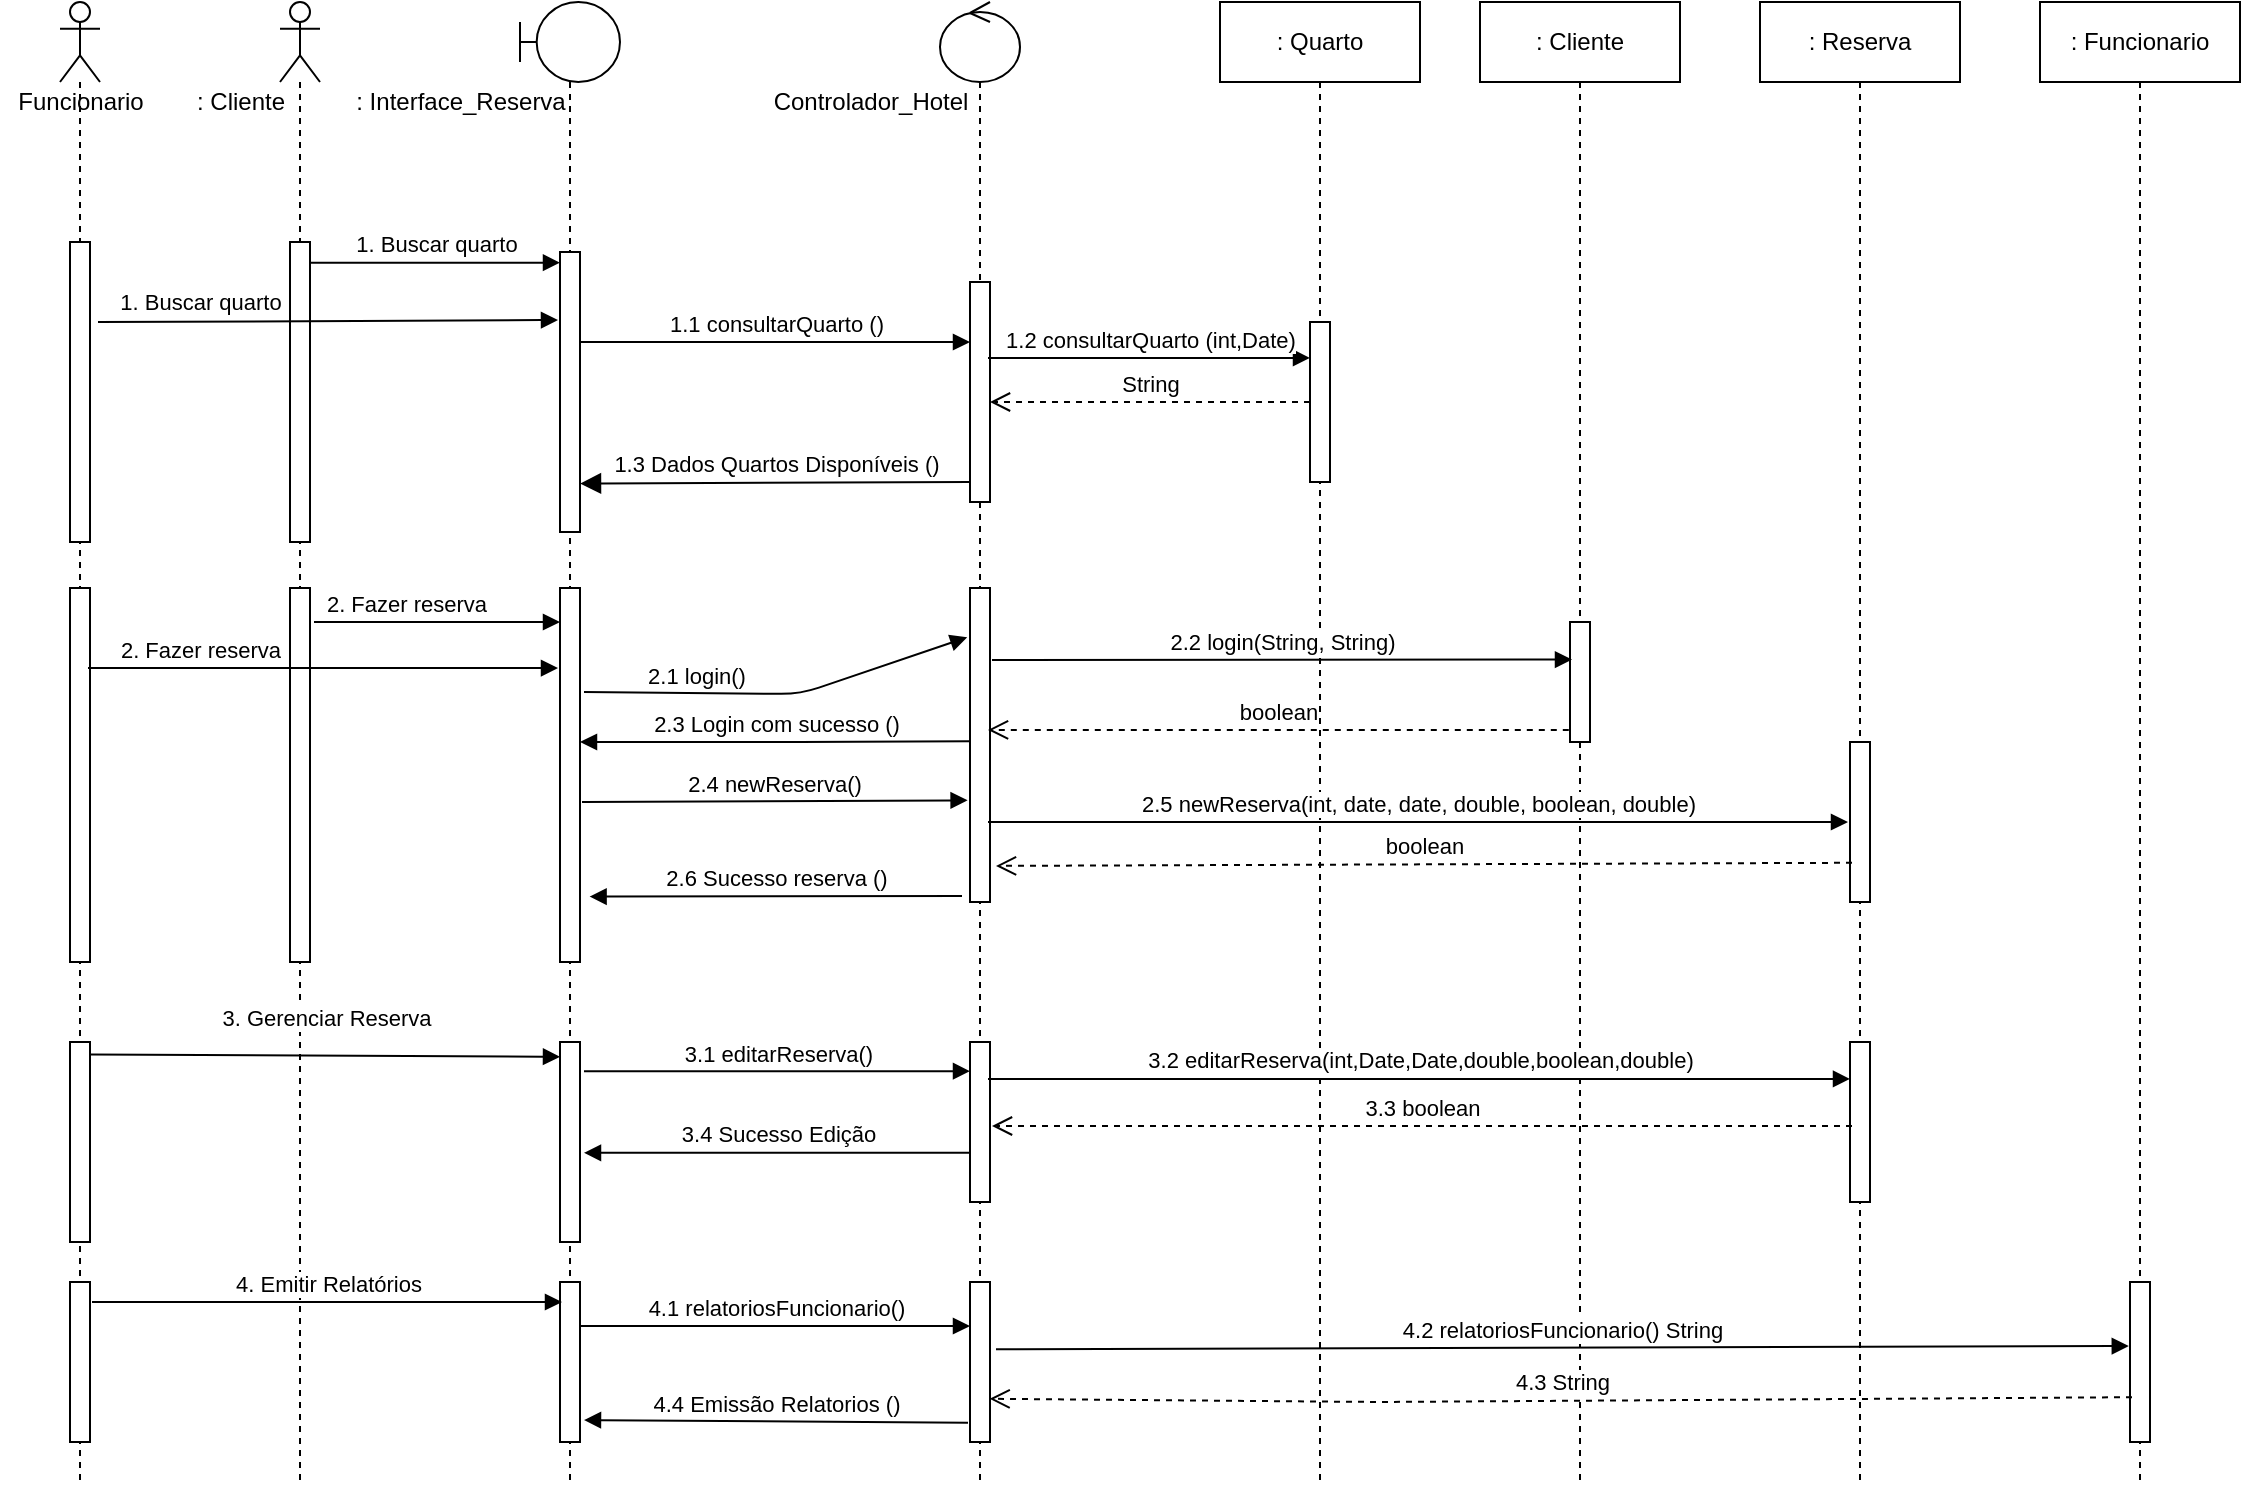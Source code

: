 <mxfile version="13.9.9" type="github">
  <diagram name="Page-1" id="e7e014a7-5840-1c2e-5031-d8a46d1fe8dd">
    <mxGraphModel dx="1038" dy="575" grid="1" gridSize="10" guides="1" tooltips="1" connect="1" arrows="1" fold="1" page="1" pageScale="1" pageWidth="1169" pageHeight="826" background="#ffffff" math="0" shadow="0">
      <root>
        <mxCell id="0" />
        <mxCell id="1" parent="0" />
        <mxCell id="WNVrMkYCtj4Nlr6T03H6-57" value="" style="shape=umlLifeline;participant=umlActor;perimeter=lifelinePerimeter;whiteSpace=wrap;html=1;container=1;collapsible=0;recursiveResize=0;verticalAlign=top;spacingTop=36;outlineConnect=0;" vertex="1" parent="1">
          <mxGeometry x="160" y="80" width="20" height="740" as="geometry" />
        </mxCell>
        <mxCell id="WNVrMkYCtj4Nlr6T03H6-75" value="" style="html=1;points=[];perimeter=orthogonalPerimeter;" vertex="1" parent="WNVrMkYCtj4Nlr6T03H6-57">
          <mxGeometry x="5" y="120" width="10" height="150" as="geometry" />
        </mxCell>
        <mxCell id="WNVrMkYCtj4Nlr6T03H6-86" value="" style="html=1;points=[];perimeter=orthogonalPerimeter;" vertex="1" parent="WNVrMkYCtj4Nlr6T03H6-57">
          <mxGeometry x="5" y="293" width="10" height="187" as="geometry" />
        </mxCell>
        <mxCell id="WNVrMkYCtj4Nlr6T03H6-60" value=": Cliente" style="text;html=1;align=center;verticalAlign=middle;resizable=0;points=[];autosize=1;" vertex="1" parent="1">
          <mxGeometry x="110" y="120" width="60" height="20" as="geometry" />
        </mxCell>
        <mxCell id="WNVrMkYCtj4Nlr6T03H6-63" value="" style="shape=umlLifeline;participant=umlBoundary;perimeter=lifelinePerimeter;whiteSpace=wrap;html=1;container=1;collapsible=0;recursiveResize=0;verticalAlign=top;spacingTop=36;outlineConnect=0;" vertex="1" parent="1">
          <mxGeometry x="280" y="80" width="50" height="740" as="geometry" />
        </mxCell>
        <mxCell id="WNVrMkYCtj4Nlr6T03H6-76" value="" style="html=1;points=[];perimeter=orthogonalPerimeter;" vertex="1" parent="WNVrMkYCtj4Nlr6T03H6-63">
          <mxGeometry x="20" y="125" width="10" height="140" as="geometry" />
        </mxCell>
        <mxCell id="WNVrMkYCtj4Nlr6T03H6-88" value="" style="html=1;points=[];perimeter=orthogonalPerimeter;" vertex="1" parent="WNVrMkYCtj4Nlr6T03H6-63">
          <mxGeometry x="20" y="293" width="10" height="187" as="geometry" />
        </mxCell>
        <mxCell id="WNVrMkYCtj4Nlr6T03H6-109" value="" style="html=1;points=[];perimeter=orthogonalPerimeter;" vertex="1" parent="WNVrMkYCtj4Nlr6T03H6-63">
          <mxGeometry x="20" y="520" width="10" height="100" as="geometry" />
        </mxCell>
        <mxCell id="WNVrMkYCtj4Nlr6T03H6-123" value="" style="html=1;points=[];perimeter=orthogonalPerimeter;" vertex="1" parent="WNVrMkYCtj4Nlr6T03H6-63">
          <mxGeometry x="20" y="640" width="10" height="80" as="geometry" />
        </mxCell>
        <mxCell id="WNVrMkYCtj4Nlr6T03H6-65" value=": Interface_Reserva" style="text;html=1;align=center;verticalAlign=middle;resizable=0;points=[];autosize=1;" vertex="1" parent="1">
          <mxGeometry x="190" y="120" width="120" height="20" as="geometry" />
        </mxCell>
        <mxCell id="WNVrMkYCtj4Nlr6T03H6-66" value="" style="shape=umlLifeline;participant=umlControl;perimeter=lifelinePerimeter;whiteSpace=wrap;html=1;container=1;collapsible=0;recursiveResize=0;verticalAlign=top;spacingTop=36;outlineConnect=0;" vertex="1" parent="1">
          <mxGeometry x="490" y="80" width="40" height="740" as="geometry" />
        </mxCell>
        <mxCell id="WNVrMkYCtj4Nlr6T03H6-77" value="" style="html=1;points=[];perimeter=orthogonalPerimeter;" vertex="1" parent="WNVrMkYCtj4Nlr6T03H6-66">
          <mxGeometry x="15" y="140" width="10" height="110" as="geometry" />
        </mxCell>
        <mxCell id="WNVrMkYCtj4Nlr6T03H6-90" value="" style="html=1;points=[];perimeter=orthogonalPerimeter;" vertex="1" parent="WNVrMkYCtj4Nlr6T03H6-66">
          <mxGeometry x="15" y="293" width="10" height="157" as="geometry" />
        </mxCell>
        <mxCell id="WNVrMkYCtj4Nlr6T03H6-111" value="" style="html=1;points=[];perimeter=orthogonalPerimeter;" vertex="1" parent="WNVrMkYCtj4Nlr6T03H6-66">
          <mxGeometry x="15" y="520" width="10" height="80" as="geometry" />
        </mxCell>
        <mxCell id="WNVrMkYCtj4Nlr6T03H6-128" value="" style="html=1;points=[];perimeter=orthogonalPerimeter;" vertex="1" parent="WNVrMkYCtj4Nlr6T03H6-66">
          <mxGeometry x="15" y="640" width="10" height="80" as="geometry" />
        </mxCell>
        <mxCell id="WNVrMkYCtj4Nlr6T03H6-67" value="&lt;div&gt;Controlador_Hotel&lt;/div&gt;" style="text;html=1;align=center;verticalAlign=middle;resizable=0;points=[];autosize=1;" vertex="1" parent="1">
          <mxGeometry x="400" y="120" width="110" height="20" as="geometry" />
        </mxCell>
        <mxCell id="WNVrMkYCtj4Nlr6T03H6-68" value=": Reserva" style="shape=umlLifeline;perimeter=lifelinePerimeter;whiteSpace=wrap;html=1;container=1;collapsible=0;recursiveResize=0;outlineConnect=0;" vertex="1" parent="1">
          <mxGeometry x="900" y="80" width="100" height="740" as="geometry" />
        </mxCell>
        <mxCell id="WNVrMkYCtj4Nlr6T03H6-116" value="" style="html=1;points=[];perimeter=orthogonalPerimeter;" vertex="1" parent="WNVrMkYCtj4Nlr6T03H6-68">
          <mxGeometry x="45" y="520" width="10" height="80" as="geometry" />
        </mxCell>
        <mxCell id="WNVrMkYCtj4Nlr6T03H6-69" value=": Cliente" style="shape=umlLifeline;perimeter=lifelinePerimeter;whiteSpace=wrap;html=1;container=1;collapsible=0;recursiveResize=0;outlineConnect=0;" vertex="1" parent="1">
          <mxGeometry x="760" y="80" width="100" height="740" as="geometry" />
        </mxCell>
        <mxCell id="WNVrMkYCtj4Nlr6T03H6-92" value="" style="html=1;points=[];perimeter=orthogonalPerimeter;" vertex="1" parent="WNVrMkYCtj4Nlr6T03H6-69">
          <mxGeometry x="45" y="310" width="10" height="60" as="geometry" />
        </mxCell>
        <mxCell id="WNVrMkYCtj4Nlr6T03H6-70" value=": Quarto" style="shape=umlLifeline;perimeter=lifelinePerimeter;whiteSpace=wrap;html=1;container=1;collapsible=0;recursiveResize=0;outlineConnect=0;" vertex="1" parent="1">
          <mxGeometry x="630" y="80" width="100" height="740" as="geometry" />
        </mxCell>
        <mxCell id="WNVrMkYCtj4Nlr6T03H6-78" value="" style="html=1;points=[];perimeter=orthogonalPerimeter;" vertex="1" parent="WNVrMkYCtj4Nlr6T03H6-70">
          <mxGeometry x="45" y="160" width="10" height="80" as="geometry" />
        </mxCell>
        <mxCell id="WNVrMkYCtj4Nlr6T03H6-71" value="1. Buscar quarto" style="html=1;verticalAlign=bottom;endArrow=block;entryX=0;entryY=0.038;entryDx=0;entryDy=0;entryPerimeter=0;" edge="1" parent="1" source="WNVrMkYCtj4Nlr6T03H6-75" target="WNVrMkYCtj4Nlr6T03H6-76">
          <mxGeometry width="80" relative="1" as="geometry">
            <mxPoint x="210" y="230" as="sourcePoint" />
            <mxPoint x="330" y="200" as="targetPoint" />
          </mxGeometry>
        </mxCell>
        <mxCell id="WNVrMkYCtj4Nlr6T03H6-72" value="1.1 consultarQuarto ()" style="html=1;verticalAlign=bottom;endArrow=block;" edge="1" parent="1" source="WNVrMkYCtj4Nlr6T03H6-76" target="WNVrMkYCtj4Nlr6T03H6-77">
          <mxGeometry width="80" relative="1" as="geometry">
            <mxPoint x="340" y="220" as="sourcePoint" />
            <mxPoint x="480" y="230" as="targetPoint" />
            <Array as="points">
              <mxPoint x="350" y="250" />
              <mxPoint x="460" y="250" />
            </Array>
          </mxGeometry>
        </mxCell>
        <mxCell id="WNVrMkYCtj4Nlr6T03H6-73" value="1.2 consultarQuarto (int,Date)" style="html=1;verticalAlign=bottom;endArrow=block;exitX=0.9;exitY=0.345;exitDx=0;exitDy=0;exitPerimeter=0;" edge="1" parent="1" source="WNVrMkYCtj4Nlr6T03H6-77" target="WNVrMkYCtj4Nlr6T03H6-78">
          <mxGeometry width="80" relative="1" as="geometry">
            <mxPoint x="540" y="260" as="sourcePoint" />
            <mxPoint x="610" y="258" as="targetPoint" />
            <Array as="points" />
          </mxGeometry>
        </mxCell>
        <mxCell id="WNVrMkYCtj4Nlr6T03H6-84" value="String" style="html=1;verticalAlign=bottom;endArrow=open;dashed=1;endSize=8;" edge="1" parent="1" source="WNVrMkYCtj4Nlr6T03H6-78" target="WNVrMkYCtj4Nlr6T03H6-77">
          <mxGeometry relative="1" as="geometry">
            <mxPoint x="640" y="300" as="sourcePoint" />
            <mxPoint x="550" y="300" as="targetPoint" />
          </mxGeometry>
        </mxCell>
        <mxCell id="WNVrMkYCtj4Nlr6T03H6-85" value="1.3 Dados Quartos Disponíveis ()" style="html=1;verticalAlign=bottom;endArrow=block;endSize=8;exitX=0;exitY=0.909;exitDx=0;exitDy=0;exitPerimeter=0;endFill=1;entryX=1;entryY=0.827;entryDx=0;entryDy=0;entryPerimeter=0;" edge="1" parent="1" source="WNVrMkYCtj4Nlr6T03H6-77" target="WNVrMkYCtj4Nlr6T03H6-76">
          <mxGeometry relative="1" as="geometry">
            <mxPoint x="480" y="318" as="sourcePoint" />
            <mxPoint x="330" y="320" as="targetPoint" />
            <Array as="points" />
          </mxGeometry>
        </mxCell>
        <mxCell id="WNVrMkYCtj4Nlr6T03H6-87" value="2. Fazer reserva" style="html=1;verticalAlign=bottom;endArrow=block;" edge="1" parent="1">
          <mxGeometry x="-0.25" width="80" relative="1" as="geometry">
            <mxPoint x="177" y="390" as="sourcePoint" />
            <mxPoint x="300" y="390" as="targetPoint" />
            <mxPoint as="offset" />
          </mxGeometry>
        </mxCell>
        <mxCell id="WNVrMkYCtj4Nlr6T03H6-89" value="2.1 login()" style="html=1;verticalAlign=bottom;endArrow=block;entryX=-0.14;entryY=0.157;entryDx=0;entryDy=0;entryPerimeter=0;exitX=1.2;exitY=0.278;exitDx=0;exitDy=0;exitPerimeter=0;" edge="1" parent="1" source="WNVrMkYCtj4Nlr6T03H6-88" target="WNVrMkYCtj4Nlr6T03H6-90">
          <mxGeometry x="-0.423" width="80" relative="1" as="geometry">
            <mxPoint x="312" y="398" as="sourcePoint" />
            <mxPoint x="390" y="400" as="targetPoint" />
            <Array as="points">
              <mxPoint x="420" y="426" />
            </Array>
            <mxPoint as="offset" />
          </mxGeometry>
        </mxCell>
        <mxCell id="WNVrMkYCtj4Nlr6T03H6-91" value="2.2 login(String, String)" style="html=1;verticalAlign=bottom;endArrow=block;entryX=0.1;entryY=0.313;entryDx=0;entryDy=0;entryPerimeter=0;" edge="1" parent="1" target="WNVrMkYCtj4Nlr6T03H6-92">
          <mxGeometry width="80" relative="1" as="geometry">
            <mxPoint x="516" y="409" as="sourcePoint" />
            <mxPoint x="804" y="410" as="targetPoint" />
            <Array as="points" />
          </mxGeometry>
        </mxCell>
        <mxCell id="WNVrMkYCtj4Nlr6T03H6-93" value="boolean" style="html=1;verticalAlign=bottom;endArrow=open;dashed=1;endSize=8;entryX=0.9;entryY=0.452;entryDx=0;entryDy=0;entryPerimeter=0;exitX=-0.06;exitY=0.9;exitDx=0;exitDy=0;exitPerimeter=0;" edge="1" parent="1" source="WNVrMkYCtj4Nlr6T03H6-92" target="WNVrMkYCtj4Nlr6T03H6-90">
          <mxGeometry relative="1" as="geometry">
            <mxPoint x="790" y="444" as="sourcePoint" />
            <mxPoint x="520" y="430" as="targetPoint" />
          </mxGeometry>
        </mxCell>
        <mxCell id="WNVrMkYCtj4Nlr6T03H6-94" value="2.3 Login com sucesso ()" style="html=1;verticalAlign=bottom;endArrow=block;exitX=0.02;exitY=0.488;exitDx=0;exitDy=0;exitPerimeter=0;" edge="1" parent="1" source="WNVrMkYCtj4Nlr6T03H6-90">
          <mxGeometry width="80" relative="1" as="geometry">
            <mxPoint x="500" y="450" as="sourcePoint" />
            <mxPoint x="310" y="450" as="targetPoint" />
            <Array as="points">
              <mxPoint x="410" y="450" />
            </Array>
          </mxGeometry>
        </mxCell>
        <mxCell id="WNVrMkYCtj4Nlr6T03H6-95" value="2.4 newReserva()" style="html=1;verticalAlign=bottom;endArrow=block;entryX=-0.22;entryY=0.836;entryDx=0;entryDy=0;entryPerimeter=0;" edge="1" parent="1">
          <mxGeometry width="80" relative="1" as="geometry">
            <mxPoint x="311" y="480" as="sourcePoint" />
            <mxPoint x="503.8" y="479.172" as="targetPoint" />
          </mxGeometry>
        </mxCell>
        <mxCell id="WNVrMkYCtj4Nlr6T03H6-96" value="2.5 newReserva(int, date, date, double, boolean, double)" style="html=1;verticalAlign=bottom;endArrow=block;" edge="1" parent="1">
          <mxGeometry width="80" relative="1" as="geometry">
            <mxPoint x="514" y="490" as="sourcePoint" />
            <mxPoint x="944" y="490" as="targetPoint" />
            <Array as="points">
              <mxPoint x="679" y="490" />
            </Array>
          </mxGeometry>
        </mxCell>
        <mxCell id="WNVrMkYCtj4Nlr6T03H6-97" value="" style="html=1;points=[];perimeter=orthogonalPerimeter;" vertex="1" parent="1">
          <mxGeometry x="945" y="450" width="10" height="80" as="geometry" />
        </mxCell>
        <mxCell id="WNVrMkYCtj4Nlr6T03H6-98" value="boolean" style="html=1;verticalAlign=bottom;endArrow=open;dashed=1;endSize=8;exitX=0.1;exitY=0.755;exitDx=0;exitDy=0;exitPerimeter=0;entryX=1.3;entryY=0.885;entryDx=0;entryDy=0;entryPerimeter=0;" edge="1" parent="1" source="WNVrMkYCtj4Nlr6T03H6-97" target="WNVrMkYCtj4Nlr6T03H6-90">
          <mxGeometry relative="1" as="geometry">
            <mxPoint x="940" y="510" as="sourcePoint" />
            <mxPoint x="550" y="510" as="targetPoint" />
          </mxGeometry>
        </mxCell>
        <mxCell id="WNVrMkYCtj4Nlr6T03H6-99" value="2.6 Sucesso reserva () " style="html=1;verticalAlign=bottom;endArrow=block;entryX=1.48;entryY=0.825;entryDx=0;entryDy=0;entryPerimeter=0;" edge="1" parent="1" target="WNVrMkYCtj4Nlr6T03H6-88">
          <mxGeometry width="80" relative="1" as="geometry">
            <mxPoint x="501" y="527" as="sourcePoint" />
            <mxPoint x="610" y="500" as="targetPoint" />
          </mxGeometry>
        </mxCell>
        <mxCell id="WNVrMkYCtj4Nlr6T03H6-100" value="" style="shape=umlLifeline;participant=umlActor;perimeter=lifelinePerimeter;whiteSpace=wrap;html=1;container=1;collapsible=0;recursiveResize=0;verticalAlign=top;spacingTop=36;outlineConnect=0;" vertex="1" parent="1">
          <mxGeometry x="50" y="80" width="20" height="740" as="geometry" />
        </mxCell>
        <mxCell id="WNVrMkYCtj4Nlr6T03H6-102" value="" style="html=1;points=[];perimeter=orthogonalPerimeter;" vertex="1" parent="WNVrMkYCtj4Nlr6T03H6-100">
          <mxGeometry x="5" y="120" width="10" height="150" as="geometry" />
        </mxCell>
        <mxCell id="WNVrMkYCtj4Nlr6T03H6-104" value="" style="html=1;points=[];perimeter=orthogonalPerimeter;" vertex="1" parent="WNVrMkYCtj4Nlr6T03H6-100">
          <mxGeometry x="5" y="293" width="10" height="187" as="geometry" />
        </mxCell>
        <mxCell id="WNVrMkYCtj4Nlr6T03H6-110" value="" style="html=1;points=[];perimeter=orthogonalPerimeter;" vertex="1" parent="WNVrMkYCtj4Nlr6T03H6-100">
          <mxGeometry x="5" y="520" width="10" height="100" as="geometry" />
        </mxCell>
        <mxCell id="WNVrMkYCtj4Nlr6T03H6-101" value="Funcionario" style="text;html=1;align=center;verticalAlign=middle;resizable=0;points=[];autosize=1;" vertex="1" parent="1">
          <mxGeometry x="20" y="120" width="80" height="20" as="geometry" />
        </mxCell>
        <mxCell id="WNVrMkYCtj4Nlr6T03H6-103" value="1. Buscar quarto" style="html=1;verticalAlign=bottom;endArrow=block;exitX=1.4;exitY=0.267;exitDx=0;exitDy=0;exitPerimeter=0;entryX=-0.1;entryY=0.243;entryDx=0;entryDy=0;entryPerimeter=0;" edge="1" parent="1" source="WNVrMkYCtj4Nlr6T03H6-102" target="WNVrMkYCtj4Nlr6T03H6-76">
          <mxGeometry x="-0.556" y="1" width="80" relative="1" as="geometry">
            <mxPoint x="170" y="240.0" as="sourcePoint" />
            <mxPoint x="295" y="240" as="targetPoint" />
            <mxPoint as="offset" />
          </mxGeometry>
        </mxCell>
        <mxCell id="WNVrMkYCtj4Nlr6T03H6-105" value="2. Fazer reserva" style="html=1;verticalAlign=bottom;endArrow=block;entryX=-0.1;entryY=0.214;entryDx=0;entryDy=0;entryPerimeter=0;exitX=0.9;exitY=0.214;exitDx=0;exitDy=0;exitPerimeter=0;" edge="1" parent="1" source="WNVrMkYCtj4Nlr6T03H6-104" target="WNVrMkYCtj4Nlr6T03H6-88">
          <mxGeometry x="-0.523" width="80" relative="1" as="geometry">
            <mxPoint x="80" y="412" as="sourcePoint" />
            <mxPoint x="140" y="413" as="targetPoint" />
            <mxPoint as="offset" />
          </mxGeometry>
        </mxCell>
        <mxCell id="WNVrMkYCtj4Nlr6T03H6-113" value="3. Gerenciar Reserva" style="html=1;verticalAlign=bottom;endArrow=block;entryX=0;entryY=0.074;entryDx=0;entryDy=0;entryPerimeter=0;exitX=1.033;exitY=0.063;exitDx=0;exitDy=0;exitPerimeter=0;" edge="1" parent="1" source="WNVrMkYCtj4Nlr6T03H6-110" target="WNVrMkYCtj4Nlr6T03H6-109">
          <mxGeometry x="0.005" y="10" width="80" relative="1" as="geometry">
            <mxPoint x="80" y="607" as="sourcePoint" />
            <mxPoint x="160" y="610" as="targetPoint" />
            <Array as="points" />
            <mxPoint as="offset" />
          </mxGeometry>
        </mxCell>
        <mxCell id="WNVrMkYCtj4Nlr6T03H6-114" value="3.1 editarReserva()" style="html=1;verticalAlign=bottom;endArrow=block;exitX=1.2;exitY=0.146;exitDx=0;exitDy=0;exitPerimeter=0;" edge="1" parent="1" source="WNVrMkYCtj4Nlr6T03H6-109" target="WNVrMkYCtj4Nlr6T03H6-111">
          <mxGeometry width="80" relative="1" as="geometry">
            <mxPoint x="320" y="620" as="sourcePoint" />
            <mxPoint x="490" y="621" as="targetPoint" />
          </mxGeometry>
        </mxCell>
        <mxCell id="WNVrMkYCtj4Nlr6T03H6-115" value="3.2 editarReserva(int,Date,Date,double,boolean,double)" style="html=1;verticalAlign=bottom;endArrow=block;exitX=0.9;exitY=0.231;exitDx=0;exitDy=0;exitPerimeter=0;" edge="1" parent="1" source="WNVrMkYCtj4Nlr6T03H6-111" target="WNVrMkYCtj4Nlr6T03H6-116">
          <mxGeometry width="80" relative="1" as="geometry">
            <mxPoint x="540" y="630" as="sourcePoint" />
            <mxPoint x="880" y="630" as="targetPoint" />
          </mxGeometry>
        </mxCell>
        <mxCell id="WNVrMkYCtj4Nlr6T03H6-118" value="3.3 boolean" style="html=1;verticalAlign=bottom;endArrow=open;dashed=1;endSize=8;entryX=1.1;entryY=0.525;entryDx=0;entryDy=0;entryPerimeter=0;exitX=0.1;exitY=0.525;exitDx=0;exitDy=0;exitPerimeter=0;" edge="1" parent="1" source="WNVrMkYCtj4Nlr6T03H6-116" target="WNVrMkYCtj4Nlr6T03H6-111">
          <mxGeometry relative="1" as="geometry">
            <mxPoint x="930" y="642" as="sourcePoint" />
            <mxPoint x="530" y="660" as="targetPoint" />
          </mxGeometry>
        </mxCell>
        <mxCell id="WNVrMkYCtj4Nlr6T03H6-119" value="3.4 Sucesso Edição" style="html=1;verticalAlign=bottom;endArrow=block;entryX=1.2;entryY=0.554;entryDx=0;entryDy=0;entryPerimeter=0;" edge="1" parent="1" source="WNVrMkYCtj4Nlr6T03H6-111" target="WNVrMkYCtj4Nlr6T03H6-109">
          <mxGeometry width="80" relative="1" as="geometry">
            <mxPoint x="530" y="440" as="sourcePoint" />
            <mxPoint x="610" y="440" as="targetPoint" />
          </mxGeometry>
        </mxCell>
        <mxCell id="WNVrMkYCtj4Nlr6T03H6-121" value="" style="html=1;points=[];perimeter=orthogonalPerimeter;" vertex="1" parent="1">
          <mxGeometry x="55" y="720" width="10" height="80" as="geometry" />
        </mxCell>
        <mxCell id="WNVrMkYCtj4Nlr6T03H6-125" value=": Funcionario" style="shape=umlLifeline;perimeter=lifelinePerimeter;whiteSpace=wrap;html=1;container=1;collapsible=0;recursiveResize=0;outlineConnect=0;" vertex="1" parent="1">
          <mxGeometry x="1040" y="80" width="100" height="740" as="geometry" />
        </mxCell>
        <mxCell id="WNVrMkYCtj4Nlr6T03H6-126" value="" style="html=1;points=[];perimeter=orthogonalPerimeter;" vertex="1" parent="WNVrMkYCtj4Nlr6T03H6-125">
          <mxGeometry x="45" y="640" width="10" height="80" as="geometry" />
        </mxCell>
        <mxCell id="WNVrMkYCtj4Nlr6T03H6-127" value="4. Emitir Relatórios" style="html=1;verticalAlign=bottom;endArrow=block;" edge="1" parent="1">
          <mxGeometry width="80" relative="1" as="geometry">
            <mxPoint x="66" y="730" as="sourcePoint" />
            <mxPoint x="301" y="730" as="targetPoint" />
          </mxGeometry>
        </mxCell>
        <mxCell id="WNVrMkYCtj4Nlr6T03H6-129" value="4.1 relatoriosFuncionario()" style="html=1;verticalAlign=bottom;endArrow=block;exitX=1;exitY=0.275;exitDx=0;exitDy=0;exitPerimeter=0;" edge="1" parent="1">
          <mxGeometry width="80" relative="1" as="geometry">
            <mxPoint x="310" y="742" as="sourcePoint" />
            <mxPoint x="505" y="742" as="targetPoint" />
            <mxPoint as="offset" />
          </mxGeometry>
        </mxCell>
        <mxCell id="WNVrMkYCtj4Nlr6T03H6-131" value="4.2 relatoriosFuncionario() String" style="html=1;verticalAlign=bottom;endArrow=block;exitX=1.3;exitY=0.42;exitDx=0;exitDy=0;exitPerimeter=0;entryX=-0.06;entryY=0.4;entryDx=0;entryDy=0;entryPerimeter=0;" edge="1" parent="1" source="WNVrMkYCtj4Nlr6T03H6-128" target="WNVrMkYCtj4Nlr6T03H6-126">
          <mxGeometry width="80" relative="1" as="geometry">
            <mxPoint x="740" y="700" as="sourcePoint" />
            <mxPoint x="820" y="700" as="targetPoint" />
          </mxGeometry>
        </mxCell>
        <mxCell id="WNVrMkYCtj4Nlr6T03H6-132" value="4.3 String" style="html=1;verticalAlign=bottom;endArrow=open;dashed=1;endSize=8;entryX=0.98;entryY=0.73;entryDx=0;entryDy=0;entryPerimeter=0;exitX=0.1;exitY=0.72;exitDx=0;exitDy=0;exitPerimeter=0;" edge="1" parent="1" source="WNVrMkYCtj4Nlr6T03H6-126" target="WNVrMkYCtj4Nlr6T03H6-128">
          <mxGeometry relative="1" as="geometry">
            <mxPoint x="1060" y="778" as="sourcePoint" />
            <mxPoint x="740" y="700" as="targetPoint" />
            <Array as="points">
              <mxPoint x="710" y="780" />
            </Array>
          </mxGeometry>
        </mxCell>
        <mxCell id="WNVrMkYCtj4Nlr6T03H6-133" value="4.4 Emissão Relatorios ()" style="html=1;verticalAlign=bottom;endArrow=block;entryX=1.2;entryY=0.863;entryDx=0;entryDy=0;entryPerimeter=0;exitX=-0.1;exitY=0.879;exitDx=0;exitDy=0;exitPerimeter=0;" edge="1" parent="1" source="WNVrMkYCtj4Nlr6T03H6-128" target="WNVrMkYCtj4Nlr6T03H6-123">
          <mxGeometry width="80" relative="1" as="geometry">
            <mxPoint x="600" y="510" as="sourcePoint" />
            <mxPoint x="680" y="510" as="targetPoint" />
          </mxGeometry>
        </mxCell>
      </root>
    </mxGraphModel>
  </diagram>
</mxfile>
